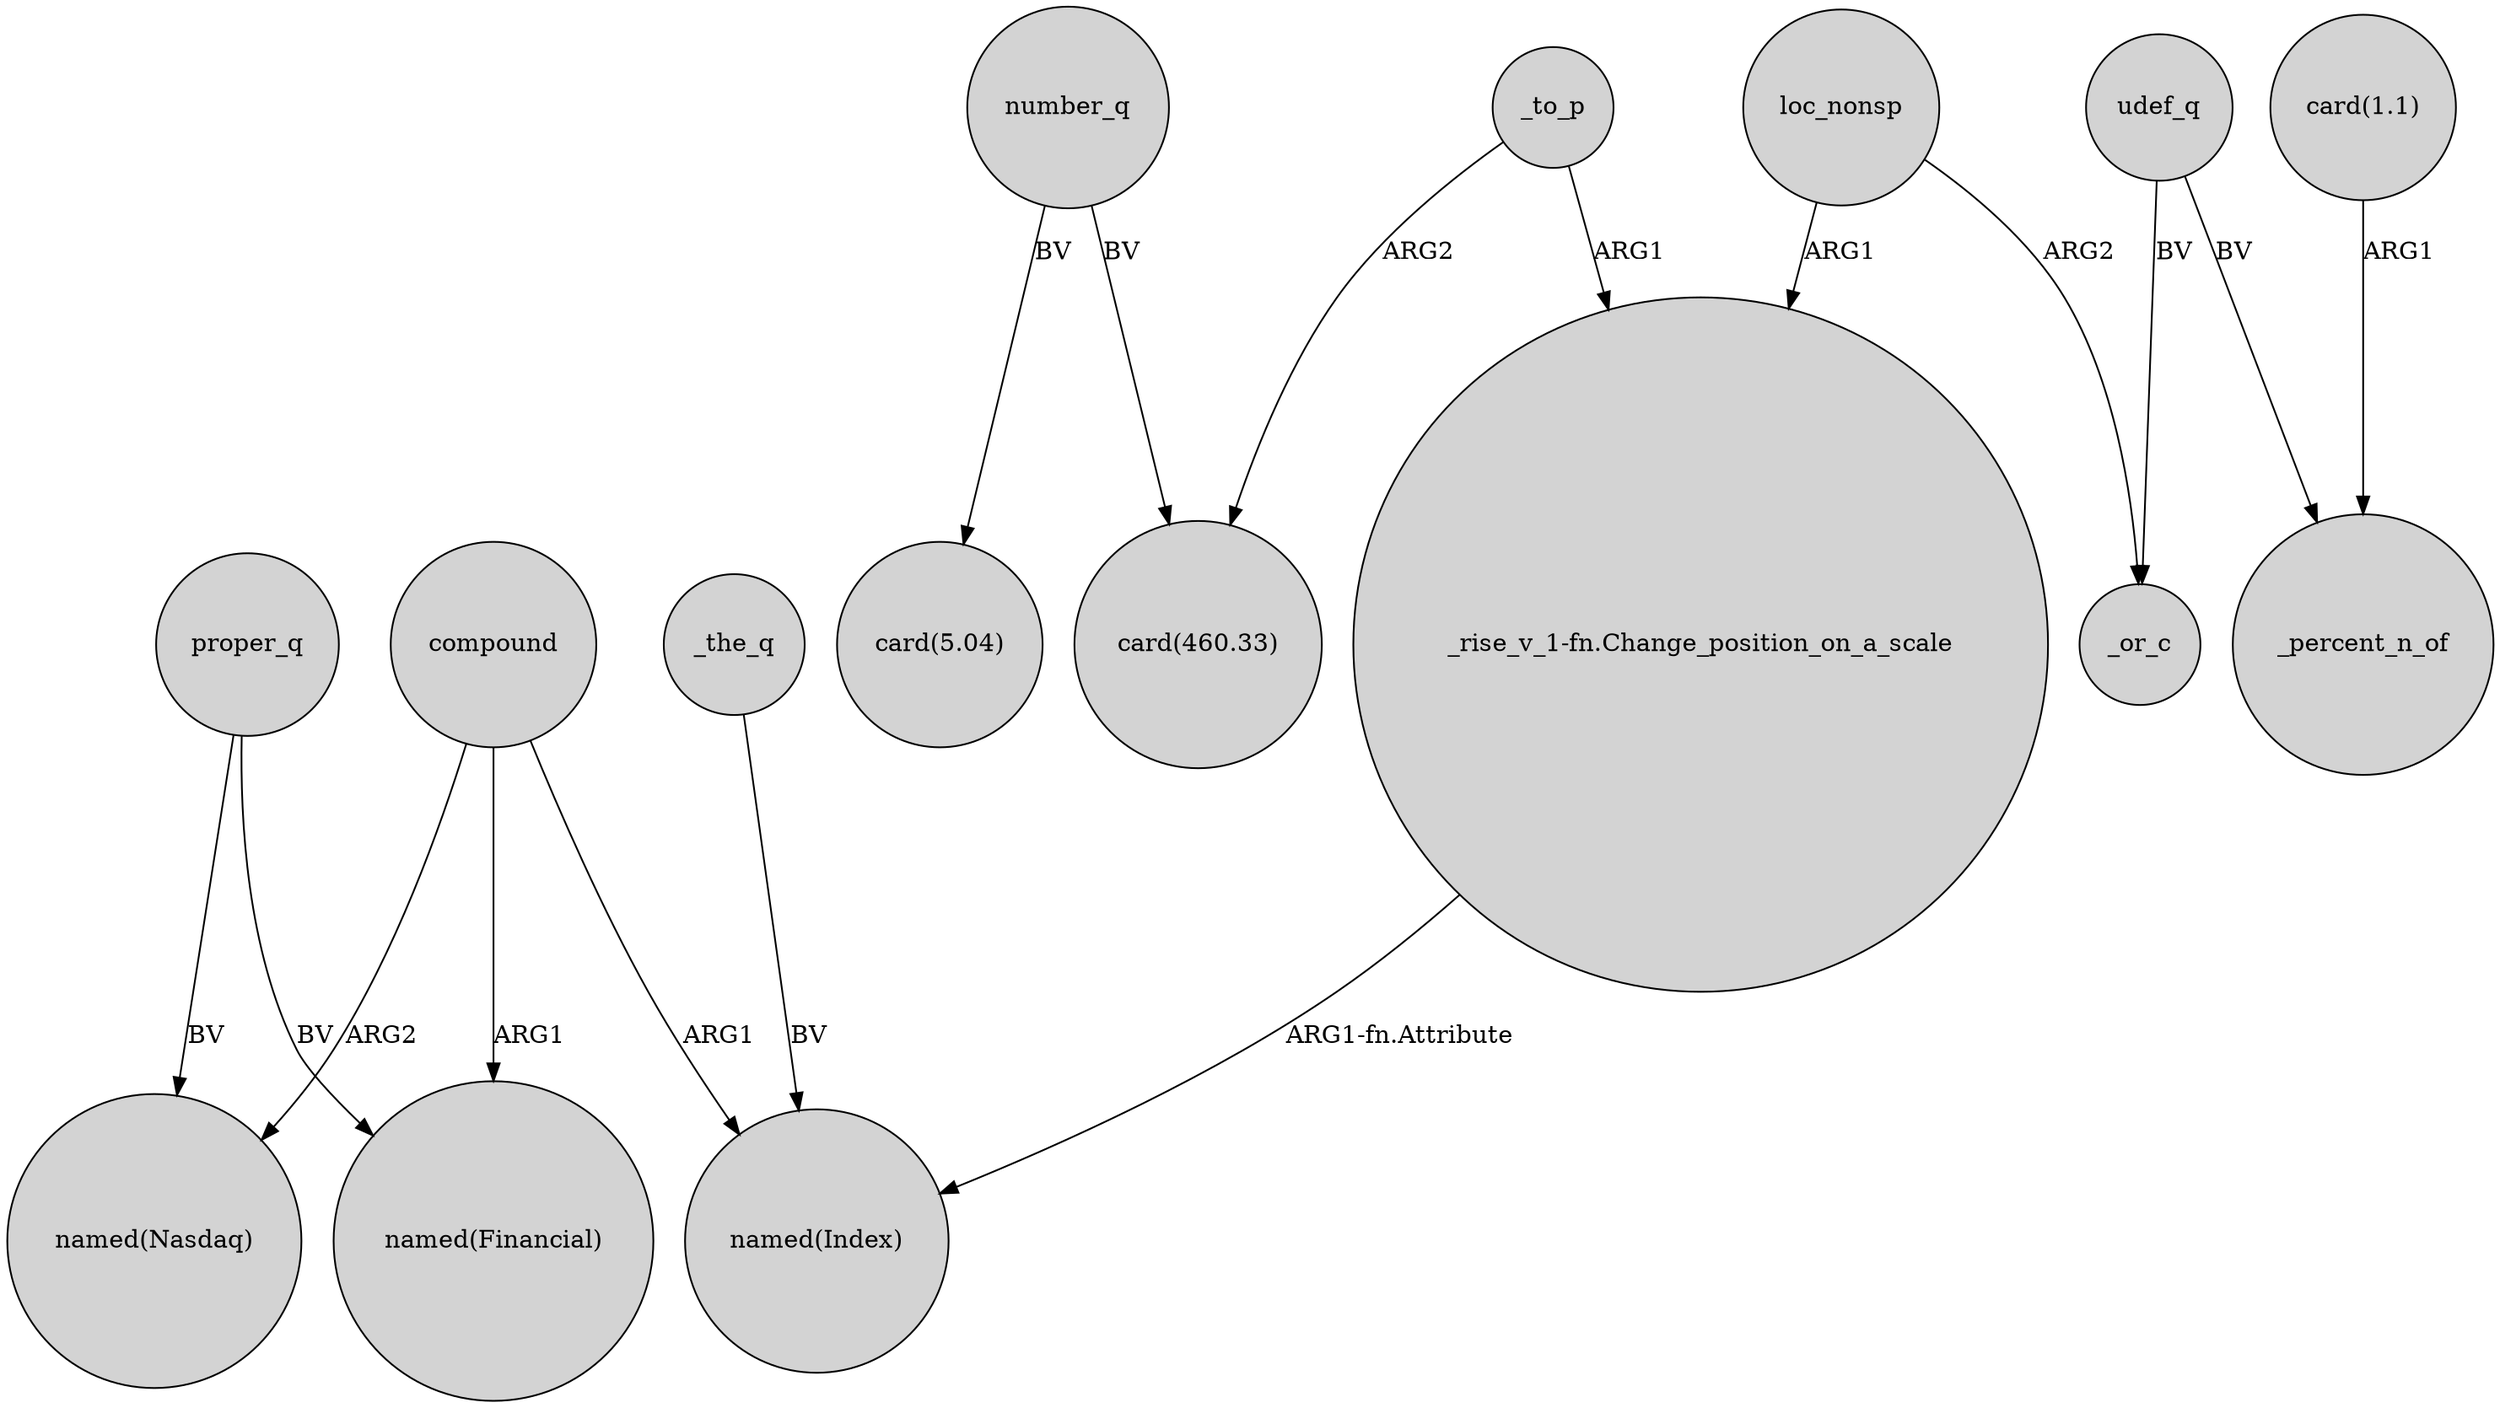 digraph {
	node [shape=circle style=filled]
	compound -> "named(Financial)" [label=ARG1]
	udef_q -> _percent_n_of [label=BV]
	number_q -> "card(5.04)" [label=BV]
	_the_q -> "named(Index)" [label=BV]
	"_rise_v_1-fn.Change_position_on_a_scale" -> "named(Index)" [label="ARG1-fn.Attribute"]
	"card(1.1)" -> _percent_n_of [label=ARG1]
	_to_p -> "card(460.33)" [label=ARG2]
	compound -> "named(Index)" [label=ARG1]
	proper_q -> "named(Nasdaq)" [label=BV]
	udef_q -> _or_c [label=BV]
	loc_nonsp -> _or_c [label=ARG2]
	compound -> "named(Nasdaq)" [label=ARG2]
	_to_p -> "_rise_v_1-fn.Change_position_on_a_scale" [label=ARG1]
	proper_q -> "named(Financial)" [label=BV]
	loc_nonsp -> "_rise_v_1-fn.Change_position_on_a_scale" [label=ARG1]
	number_q -> "card(460.33)" [label=BV]
}
